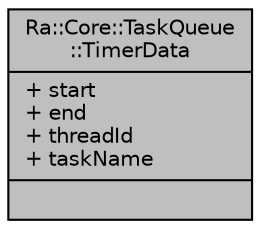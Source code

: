digraph "Ra::Core::TaskQueue::TimerData"
{
 // INTERACTIVE_SVG=YES
 // LATEX_PDF_SIZE
  edge [fontname="Helvetica",fontsize="10",labelfontname="Helvetica",labelfontsize="10"];
  node [fontname="Helvetica",fontsize="10",shape=record];
  Node1 [label="{Ra::Core::TaskQueue\l::TimerData\n|+ start\l+ end\l+ threadId\l+ taskName\l|}",height=0.2,width=0.4,color="black", fillcolor="grey75", style="filled", fontcolor="black",tooltip="Record of a task's start and end time."];
}
